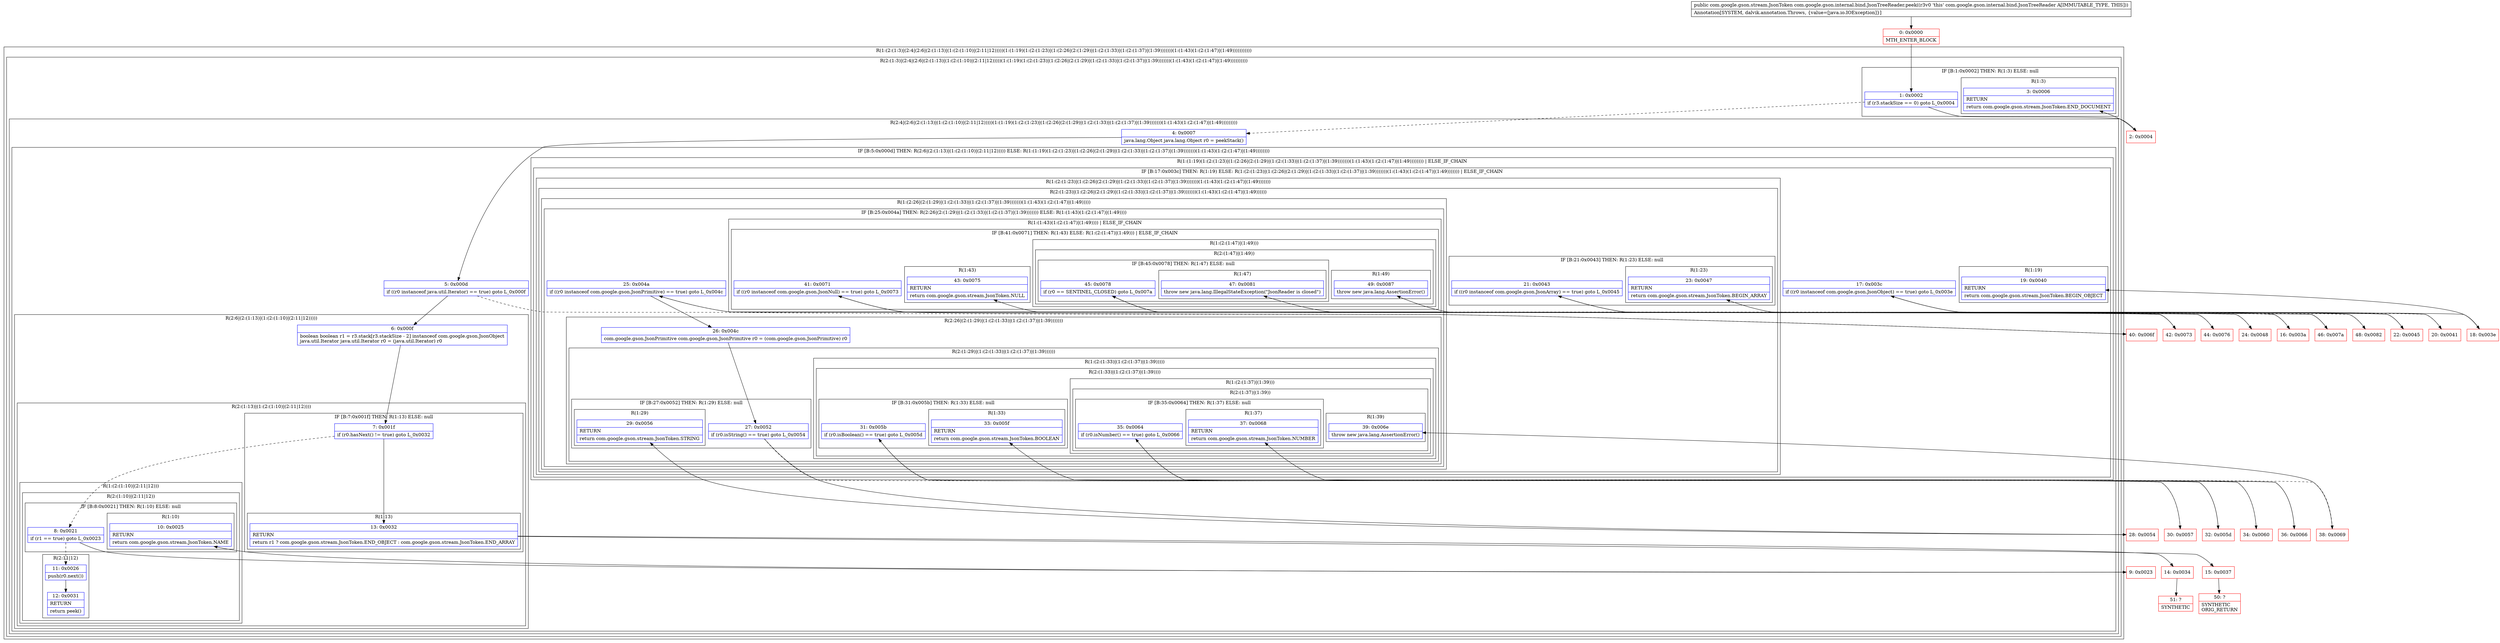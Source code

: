digraph "CFG forcom.google.gson.internal.bind.JsonTreeReader.peek()Lcom\/google\/gson\/stream\/JsonToken;" {
subgraph cluster_Region_1337579064 {
label = "R(1:(2:(1:3)|(2:4|(2:6|(2:(1:13)|(1:(2:(1:10)|(2:11|12)))))(1:(1:19)(1:(2:(1:23)|(1:(2:26|(2:(1:29)|(1:(2:(1:33)|(1:(2:(1:37)|(1:39)))))))(1:(1:43)(1:(2:(1:47)|(1:49)))))))))))";
node [shape=record,color=blue];
subgraph cluster_Region_146596091 {
label = "R(2:(1:3)|(2:4|(2:6|(2:(1:13)|(1:(2:(1:10)|(2:11|12)))))(1:(1:19)(1:(2:(1:23)|(1:(2:26|(2:(1:29)|(1:(2:(1:33)|(1:(2:(1:37)|(1:39)))))))(1:(1:43)(1:(2:(1:47)|(1:49))))))))))";
node [shape=record,color=blue];
subgraph cluster_IfRegion_1775124280 {
label = "IF [B:1:0x0002] THEN: R(1:3) ELSE: null";
node [shape=record,color=blue];
Node_1 [shape=record,label="{1\:\ 0x0002|if (r3.stackSize == 0) goto L_0x0004\l}"];
subgraph cluster_Region_1730409561 {
label = "R(1:3)";
node [shape=record,color=blue];
Node_3 [shape=record,label="{3\:\ 0x0006|RETURN\l|return com.google.gson.stream.JsonToken.END_DOCUMENT\l}"];
}
}
subgraph cluster_Region_809812736 {
label = "R(2:4|(2:6|(2:(1:13)|(1:(2:(1:10)|(2:11|12)))))(1:(1:19)(1:(2:(1:23)|(1:(2:26|(2:(1:29)|(1:(2:(1:33)|(1:(2:(1:37)|(1:39)))))))(1:(1:43)(1:(2:(1:47)|(1:49)))))))))";
node [shape=record,color=blue];
Node_4 [shape=record,label="{4\:\ 0x0007|java.lang.Object java.lang.Object r0 = peekStack()\l}"];
subgraph cluster_IfRegion_799449731 {
label = "IF [B:5:0x000d] THEN: R(2:6|(2:(1:13)|(1:(2:(1:10)|(2:11|12))))) ELSE: R(1:(1:19)(1:(2:(1:23)|(1:(2:26|(2:(1:29)|(1:(2:(1:33)|(1:(2:(1:37)|(1:39)))))))(1:(1:43)(1:(2:(1:47)|(1:49))))))))";
node [shape=record,color=blue];
Node_5 [shape=record,label="{5\:\ 0x000d|if ((r0 instanceof java.util.Iterator) == true) goto L_0x000f\l}"];
subgraph cluster_Region_205925925 {
label = "R(2:6|(2:(1:13)|(1:(2:(1:10)|(2:11|12)))))";
node [shape=record,color=blue];
Node_6 [shape=record,label="{6\:\ 0x000f|boolean boolean r1 = r3.stack[r3.stackSize \- 2] instanceof com.google.gson.JsonObject\ljava.util.Iterator java.util.Iterator r0 = (java.util.Iterator) r0\l}"];
subgraph cluster_Region_1714091667 {
label = "R(2:(1:13)|(1:(2:(1:10)|(2:11|12))))";
node [shape=record,color=blue];
subgraph cluster_IfRegion_418854927 {
label = "IF [B:7:0x001f] THEN: R(1:13) ELSE: null";
node [shape=record,color=blue];
Node_7 [shape=record,label="{7\:\ 0x001f|if (r0.hasNext() != true) goto L_0x0032\l}"];
subgraph cluster_Region_1664997672 {
label = "R(1:13)";
node [shape=record,color=blue];
Node_13 [shape=record,label="{13\:\ 0x0032|RETURN\l|return r1 ? com.google.gson.stream.JsonToken.END_OBJECT : com.google.gson.stream.JsonToken.END_ARRAY\l}"];
}
}
subgraph cluster_Region_167668117 {
label = "R(1:(2:(1:10)|(2:11|12)))";
node [shape=record,color=blue];
subgraph cluster_Region_298954861 {
label = "R(2:(1:10)|(2:11|12))";
node [shape=record,color=blue];
subgraph cluster_IfRegion_1697530856 {
label = "IF [B:8:0x0021] THEN: R(1:10) ELSE: null";
node [shape=record,color=blue];
Node_8 [shape=record,label="{8\:\ 0x0021|if (r1 == true) goto L_0x0023\l}"];
subgraph cluster_Region_1772625714 {
label = "R(1:10)";
node [shape=record,color=blue];
Node_10 [shape=record,label="{10\:\ 0x0025|RETURN\l|return com.google.gson.stream.JsonToken.NAME\l}"];
}
}
subgraph cluster_Region_8521894 {
label = "R(2:11|12)";
node [shape=record,color=blue];
Node_11 [shape=record,label="{11\:\ 0x0026|push(r0.next())\l}"];
Node_12 [shape=record,label="{12\:\ 0x0031|RETURN\l|return peek()\l}"];
}
}
}
}
}
subgraph cluster_Region_1485300474 {
label = "R(1:(1:19)(1:(2:(1:23)|(1:(2:26|(2:(1:29)|(1:(2:(1:33)|(1:(2:(1:37)|(1:39)))))))(1:(1:43)(1:(2:(1:47)|(1:49)))))))) | ELSE_IF_CHAIN\l";
node [shape=record,color=blue];
subgraph cluster_IfRegion_8493476 {
label = "IF [B:17:0x003c] THEN: R(1:19) ELSE: R(1:(2:(1:23)|(1:(2:26|(2:(1:29)|(1:(2:(1:33)|(1:(2:(1:37)|(1:39)))))))(1:(1:43)(1:(2:(1:47)|(1:49))))))) | ELSE_IF_CHAIN\l";
node [shape=record,color=blue];
Node_17 [shape=record,label="{17\:\ 0x003c|if ((r0 instanceof com.google.gson.JsonObject) == true) goto L_0x003e\l}"];
subgraph cluster_Region_575638206 {
label = "R(1:19)";
node [shape=record,color=blue];
Node_19 [shape=record,label="{19\:\ 0x0040|RETURN\l|return com.google.gson.stream.JsonToken.BEGIN_OBJECT\l}"];
}
subgraph cluster_Region_1040258114 {
label = "R(1:(2:(1:23)|(1:(2:26|(2:(1:29)|(1:(2:(1:33)|(1:(2:(1:37)|(1:39)))))))(1:(1:43)(1:(2:(1:47)|(1:49)))))))";
node [shape=record,color=blue];
subgraph cluster_Region_393862463 {
label = "R(2:(1:23)|(1:(2:26|(2:(1:29)|(1:(2:(1:33)|(1:(2:(1:37)|(1:39)))))))(1:(1:43)(1:(2:(1:47)|(1:49))))))";
node [shape=record,color=blue];
subgraph cluster_IfRegion_382404215 {
label = "IF [B:21:0x0043] THEN: R(1:23) ELSE: null";
node [shape=record,color=blue];
Node_21 [shape=record,label="{21\:\ 0x0043|if ((r0 instanceof com.google.gson.JsonArray) == true) goto L_0x0045\l}"];
subgraph cluster_Region_1879993624 {
label = "R(1:23)";
node [shape=record,color=blue];
Node_23 [shape=record,label="{23\:\ 0x0047|RETURN\l|return com.google.gson.stream.JsonToken.BEGIN_ARRAY\l}"];
}
}
subgraph cluster_Region_784991197 {
label = "R(1:(2:26|(2:(1:29)|(1:(2:(1:33)|(1:(2:(1:37)|(1:39)))))))(1:(1:43)(1:(2:(1:47)|(1:49)))))";
node [shape=record,color=blue];
subgraph cluster_IfRegion_207817879 {
label = "IF [B:25:0x004a] THEN: R(2:26|(2:(1:29)|(1:(2:(1:33)|(1:(2:(1:37)|(1:39))))))) ELSE: R(1:(1:43)(1:(2:(1:47)|(1:49))))";
node [shape=record,color=blue];
Node_25 [shape=record,label="{25\:\ 0x004a|if ((r0 instanceof com.google.gson.JsonPrimitive) == true) goto L_0x004c\l}"];
subgraph cluster_Region_828980280 {
label = "R(2:26|(2:(1:29)|(1:(2:(1:33)|(1:(2:(1:37)|(1:39)))))))";
node [shape=record,color=blue];
Node_26 [shape=record,label="{26\:\ 0x004c|com.google.gson.JsonPrimitive com.google.gson.JsonPrimitive r0 = (com.google.gson.JsonPrimitive) r0\l}"];
subgraph cluster_Region_417313090 {
label = "R(2:(1:29)|(1:(2:(1:33)|(1:(2:(1:37)|(1:39))))))";
node [shape=record,color=blue];
subgraph cluster_IfRegion_1737241396 {
label = "IF [B:27:0x0052] THEN: R(1:29) ELSE: null";
node [shape=record,color=blue];
Node_27 [shape=record,label="{27\:\ 0x0052|if (r0.isString() == true) goto L_0x0054\l}"];
subgraph cluster_Region_1091962691 {
label = "R(1:29)";
node [shape=record,color=blue];
Node_29 [shape=record,label="{29\:\ 0x0056|RETURN\l|return com.google.gson.stream.JsonToken.STRING\l}"];
}
}
subgraph cluster_Region_1114883284 {
label = "R(1:(2:(1:33)|(1:(2:(1:37)|(1:39)))))";
node [shape=record,color=blue];
subgraph cluster_Region_1012528044 {
label = "R(2:(1:33)|(1:(2:(1:37)|(1:39))))";
node [shape=record,color=blue];
subgraph cluster_IfRegion_528239361 {
label = "IF [B:31:0x005b] THEN: R(1:33) ELSE: null";
node [shape=record,color=blue];
Node_31 [shape=record,label="{31\:\ 0x005b|if (r0.isBoolean() == true) goto L_0x005d\l}"];
subgraph cluster_Region_1508446404 {
label = "R(1:33)";
node [shape=record,color=blue];
Node_33 [shape=record,label="{33\:\ 0x005f|RETURN\l|return com.google.gson.stream.JsonToken.BOOLEAN\l}"];
}
}
subgraph cluster_Region_674506917 {
label = "R(1:(2:(1:37)|(1:39)))";
node [shape=record,color=blue];
subgraph cluster_Region_1958546451 {
label = "R(2:(1:37)|(1:39))";
node [shape=record,color=blue];
subgraph cluster_IfRegion_1818138217 {
label = "IF [B:35:0x0064] THEN: R(1:37) ELSE: null";
node [shape=record,color=blue];
Node_35 [shape=record,label="{35\:\ 0x0064|if (r0.isNumber() == true) goto L_0x0066\l}"];
subgraph cluster_Region_118117819 {
label = "R(1:37)";
node [shape=record,color=blue];
Node_37 [shape=record,label="{37\:\ 0x0068|RETURN\l|return com.google.gson.stream.JsonToken.NUMBER\l}"];
}
}
subgraph cluster_Region_376703662 {
label = "R(1:39)";
node [shape=record,color=blue];
Node_39 [shape=record,label="{39\:\ 0x006e|throw new java.lang.AssertionError()\l}"];
}
}
}
}
}
}
}
subgraph cluster_Region_520911301 {
label = "R(1:(1:43)(1:(2:(1:47)|(1:49)))) | ELSE_IF_CHAIN\l";
node [shape=record,color=blue];
subgraph cluster_IfRegion_1026150152 {
label = "IF [B:41:0x0071] THEN: R(1:43) ELSE: R(1:(2:(1:47)|(1:49))) | ELSE_IF_CHAIN\l";
node [shape=record,color=blue];
Node_41 [shape=record,label="{41\:\ 0x0071|if ((r0 instanceof com.google.gson.JsonNull) == true) goto L_0x0073\l}"];
subgraph cluster_Region_55391139 {
label = "R(1:43)";
node [shape=record,color=blue];
Node_43 [shape=record,label="{43\:\ 0x0075|RETURN\l|return com.google.gson.stream.JsonToken.NULL\l}"];
}
subgraph cluster_Region_1455360508 {
label = "R(1:(2:(1:47)|(1:49)))";
node [shape=record,color=blue];
subgraph cluster_Region_1613252863 {
label = "R(2:(1:47)|(1:49))";
node [shape=record,color=blue];
subgraph cluster_IfRegion_1939836516 {
label = "IF [B:45:0x0078] THEN: R(1:47) ELSE: null";
node [shape=record,color=blue];
Node_45 [shape=record,label="{45\:\ 0x0078|if (r0 == SENTINEL_CLOSED) goto L_0x007a\l}"];
subgraph cluster_Region_479647598 {
label = "R(1:47)";
node [shape=record,color=blue];
Node_47 [shape=record,label="{47\:\ 0x0081|throw new java.lang.IllegalStateException(\"JsonReader is closed\")\l}"];
}
}
subgraph cluster_Region_1990995828 {
label = "R(1:49)";
node [shape=record,color=blue];
Node_49 [shape=record,label="{49\:\ 0x0087|throw new java.lang.AssertionError()\l}"];
}
}
}
}
}
}
}
}
}
}
}
}
}
}
}
Node_0 [shape=record,color=red,label="{0\:\ 0x0000|MTH_ENTER_BLOCK\l}"];
Node_2 [shape=record,color=red,label="{2\:\ 0x0004}"];
Node_9 [shape=record,color=red,label="{9\:\ 0x0023}"];
Node_14 [shape=record,color=red,label="{14\:\ 0x0034}"];
Node_15 [shape=record,color=red,label="{15\:\ 0x0037}"];
Node_16 [shape=record,color=red,label="{16\:\ 0x003a}"];
Node_18 [shape=record,color=red,label="{18\:\ 0x003e}"];
Node_20 [shape=record,color=red,label="{20\:\ 0x0041}"];
Node_22 [shape=record,color=red,label="{22\:\ 0x0045}"];
Node_24 [shape=record,color=red,label="{24\:\ 0x0048}"];
Node_28 [shape=record,color=red,label="{28\:\ 0x0054}"];
Node_30 [shape=record,color=red,label="{30\:\ 0x0057}"];
Node_32 [shape=record,color=red,label="{32\:\ 0x005d}"];
Node_34 [shape=record,color=red,label="{34\:\ 0x0060}"];
Node_36 [shape=record,color=red,label="{36\:\ 0x0066}"];
Node_38 [shape=record,color=red,label="{38\:\ 0x0069}"];
Node_40 [shape=record,color=red,label="{40\:\ 0x006f}"];
Node_42 [shape=record,color=red,label="{42\:\ 0x0073}"];
Node_44 [shape=record,color=red,label="{44\:\ 0x0076}"];
Node_46 [shape=record,color=red,label="{46\:\ 0x007a}"];
Node_48 [shape=record,color=red,label="{48\:\ 0x0082}"];
Node_50 [shape=record,color=red,label="{50\:\ ?|SYNTHETIC\lORIG_RETURN\l}"];
Node_51 [shape=record,color=red,label="{51\:\ ?|SYNTHETIC\l}"];
MethodNode[shape=record,label="{public com.google.gson.stream.JsonToken com.google.gson.internal.bind.JsonTreeReader.peek((r3v0 'this' com.google.gson.internal.bind.JsonTreeReader A[IMMUTABLE_TYPE, THIS]))  | Annotation[SYSTEM, dalvik.annotation.Throws, \{value=[java.io.IOException]\}]\l}"];
MethodNode -> Node_0;
Node_1 -> Node_2;
Node_1 -> Node_4[style=dashed];
Node_4 -> Node_5;
Node_5 -> Node_6;
Node_5 -> Node_16[style=dashed];
Node_6 -> Node_7;
Node_7 -> Node_8[style=dashed];
Node_7 -> Node_13;
Node_13 -> Node_14;
Node_13 -> Node_15;
Node_8 -> Node_9;
Node_8 -> Node_11[style=dashed];
Node_11 -> Node_12;
Node_17 -> Node_18;
Node_17 -> Node_20[style=dashed];
Node_21 -> Node_22;
Node_21 -> Node_24[style=dashed];
Node_25 -> Node_26;
Node_25 -> Node_40[style=dashed];
Node_26 -> Node_27;
Node_27 -> Node_28;
Node_27 -> Node_30[style=dashed];
Node_31 -> Node_32;
Node_31 -> Node_34[style=dashed];
Node_35 -> Node_36;
Node_35 -> Node_38[style=dashed];
Node_41 -> Node_42;
Node_41 -> Node_44[style=dashed];
Node_45 -> Node_46;
Node_45 -> Node_48[style=dashed];
Node_0 -> Node_1;
Node_2 -> Node_3;
Node_9 -> Node_10;
Node_14 -> Node_51;
Node_15 -> Node_50;
Node_16 -> Node_17;
Node_18 -> Node_19;
Node_20 -> Node_21;
Node_22 -> Node_23;
Node_24 -> Node_25;
Node_28 -> Node_29;
Node_30 -> Node_31;
Node_32 -> Node_33;
Node_34 -> Node_35;
Node_36 -> Node_37;
Node_38 -> Node_39;
Node_40 -> Node_41;
Node_42 -> Node_43;
Node_44 -> Node_45;
Node_46 -> Node_47;
Node_48 -> Node_49;
}

